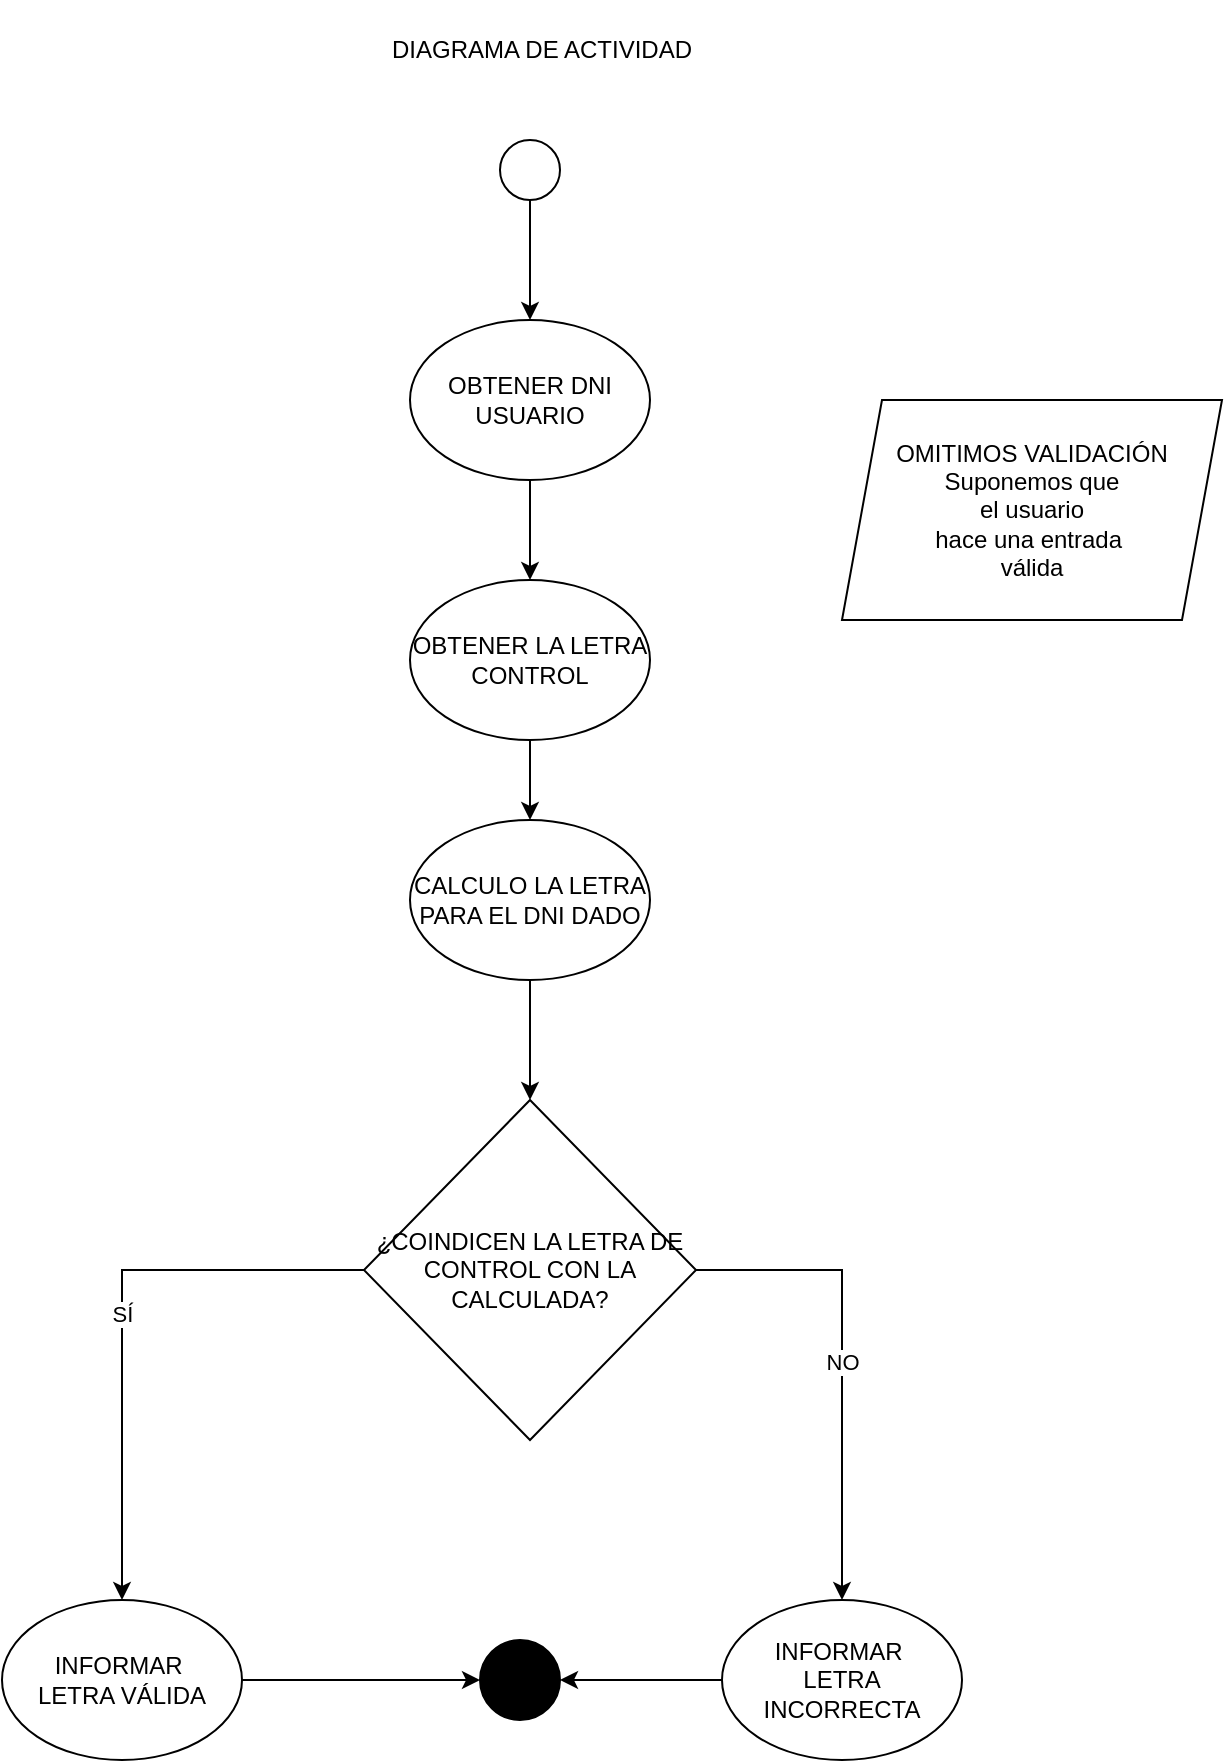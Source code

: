 <mxfile version="16.4.0" type="device"><diagram id="d-dn9UohlijyCE2PsHNc" name="Página-1"><mxGraphModel dx="786" dy="510" grid="1" gridSize="10" guides="1" tooltips="1" connect="1" arrows="1" fold="1" page="1" pageScale="1" pageWidth="827" pageHeight="1169" math="0" shadow="0"><root><mxCell id="0"/><mxCell id="1" parent="0"/><mxCell id="zDc0Pb6A2iyKU4sXhoqn-1" value="DIAGRAMA DE ACTIVIDAD" style="text;html=1;strokeColor=none;fillColor=none;align=center;verticalAlign=middle;whiteSpace=wrap;rounded=0;" vertex="1" parent="1"><mxGeometry x="310" y="60" width="220" height="50" as="geometry"/></mxCell><mxCell id="zDc0Pb6A2iyKU4sXhoqn-6" style="edgeStyle=orthogonalEdgeStyle;rounded=0;orthogonalLoop=1;jettySize=auto;html=1;" edge="1" parent="1" source="zDc0Pb6A2iyKU4sXhoqn-2" target="zDc0Pb6A2iyKU4sXhoqn-5"><mxGeometry relative="1" as="geometry"/></mxCell><mxCell id="zDc0Pb6A2iyKU4sXhoqn-2" value="OBTENER DNI USUARIO" style="ellipse;whiteSpace=wrap;html=1;" vertex="1" parent="1"><mxGeometry x="354" y="220" width="120" height="80" as="geometry"/></mxCell><mxCell id="zDc0Pb6A2iyKU4sXhoqn-4" style="edgeStyle=orthogonalEdgeStyle;rounded=0;orthogonalLoop=1;jettySize=auto;html=1;entryX=0.5;entryY=0;entryDx=0;entryDy=0;" edge="1" parent="1" source="zDc0Pb6A2iyKU4sXhoqn-3" target="zDc0Pb6A2iyKU4sXhoqn-2"><mxGeometry relative="1" as="geometry"/></mxCell><mxCell id="zDc0Pb6A2iyKU4sXhoqn-3" value="" style="ellipse;whiteSpace=wrap;html=1;aspect=fixed;" vertex="1" parent="1"><mxGeometry x="399" y="130" width="30" height="30" as="geometry"/></mxCell><mxCell id="zDc0Pb6A2iyKU4sXhoqn-9" style="edgeStyle=orthogonalEdgeStyle;rounded=0;orthogonalLoop=1;jettySize=auto;html=1;exitX=0.5;exitY=1;exitDx=0;exitDy=0;entryX=0.5;entryY=0;entryDx=0;entryDy=0;" edge="1" parent="1" source="zDc0Pb6A2iyKU4sXhoqn-5" target="zDc0Pb6A2iyKU4sXhoqn-8"><mxGeometry relative="1" as="geometry"/></mxCell><mxCell id="zDc0Pb6A2iyKU4sXhoqn-5" value="OBTENER LA LETRA CONTROL" style="ellipse;whiteSpace=wrap;html=1;" vertex="1" parent="1"><mxGeometry x="354" y="350" width="120" height="80" as="geometry"/></mxCell><mxCell id="zDc0Pb6A2iyKU4sXhoqn-7" value="OMITIMOS VALIDACIÓN&lt;br&gt;Suponemos que&lt;br&gt;el usuario&lt;br&gt;hace una entrada&amp;nbsp;&lt;br&gt;válida" style="shape=parallelogram;perimeter=parallelogramPerimeter;whiteSpace=wrap;html=1;fixedSize=1;" vertex="1" parent="1"><mxGeometry x="570" y="260" width="190" height="110" as="geometry"/></mxCell><mxCell id="zDc0Pb6A2iyKU4sXhoqn-11" style="edgeStyle=orthogonalEdgeStyle;rounded=0;orthogonalLoop=1;jettySize=auto;html=1;entryX=0.5;entryY=0;entryDx=0;entryDy=0;" edge="1" parent="1" source="zDc0Pb6A2iyKU4sXhoqn-8" target="zDc0Pb6A2iyKU4sXhoqn-10"><mxGeometry relative="1" as="geometry"/></mxCell><mxCell id="zDc0Pb6A2iyKU4sXhoqn-8" value="CALCULO LA LETRA&lt;br&gt;PARA EL DNI DADO" style="ellipse;whiteSpace=wrap;html=1;" vertex="1" parent="1"><mxGeometry x="354" y="470" width="120" height="80" as="geometry"/></mxCell><mxCell id="zDc0Pb6A2iyKU4sXhoqn-13" value="SÍ" style="edgeStyle=orthogonalEdgeStyle;rounded=0;orthogonalLoop=1;jettySize=auto;html=1;" edge="1" parent="1" source="zDc0Pb6A2iyKU4sXhoqn-10" target="zDc0Pb6A2iyKU4sXhoqn-12"><mxGeometry relative="1" as="geometry"/></mxCell><mxCell id="zDc0Pb6A2iyKU4sXhoqn-15" value="NO" style="edgeStyle=orthogonalEdgeStyle;rounded=0;orthogonalLoop=1;jettySize=auto;html=1;entryX=0.5;entryY=0;entryDx=0;entryDy=0;" edge="1" parent="1" source="zDc0Pb6A2iyKU4sXhoqn-10" target="zDc0Pb6A2iyKU4sXhoqn-14"><mxGeometry relative="1" as="geometry"/></mxCell><mxCell id="zDc0Pb6A2iyKU4sXhoqn-10" value="¿COINDICEN LA LETRA DE CONTROL CON LA CALCULADA?" style="rhombus;whiteSpace=wrap;html=1;" vertex="1" parent="1"><mxGeometry x="331" y="610" width="166" height="170" as="geometry"/></mxCell><mxCell id="zDc0Pb6A2iyKU4sXhoqn-17" style="edgeStyle=orthogonalEdgeStyle;rounded=0;orthogonalLoop=1;jettySize=auto;html=1;entryX=0;entryY=0.5;entryDx=0;entryDy=0;" edge="1" parent="1" source="zDc0Pb6A2iyKU4sXhoqn-12" target="zDc0Pb6A2iyKU4sXhoqn-16"><mxGeometry relative="1" as="geometry"/></mxCell><mxCell id="zDc0Pb6A2iyKU4sXhoqn-12" value="INFORMAR&amp;nbsp;&lt;br&gt;LETRA VÁLIDA" style="ellipse;whiteSpace=wrap;html=1;" vertex="1" parent="1"><mxGeometry x="150" y="860" width="120" height="80" as="geometry"/></mxCell><mxCell id="zDc0Pb6A2iyKU4sXhoqn-18" style="edgeStyle=orthogonalEdgeStyle;rounded=0;orthogonalLoop=1;jettySize=auto;html=1;entryX=1;entryY=0.5;entryDx=0;entryDy=0;" edge="1" parent="1" source="zDc0Pb6A2iyKU4sXhoqn-14" target="zDc0Pb6A2iyKU4sXhoqn-16"><mxGeometry relative="1" as="geometry"/></mxCell><mxCell id="zDc0Pb6A2iyKU4sXhoqn-14" value="INFORMAR&amp;nbsp;&lt;br&gt;LETRA INCORRECTA" style="ellipse;whiteSpace=wrap;html=1;" vertex="1" parent="1"><mxGeometry x="510" y="860" width="120" height="80" as="geometry"/></mxCell><mxCell id="zDc0Pb6A2iyKU4sXhoqn-16" value="" style="ellipse;whiteSpace=wrap;html=1;aspect=fixed;fillColor=#000000;" vertex="1" parent="1"><mxGeometry x="389" y="880" width="40" height="40" as="geometry"/></mxCell></root></mxGraphModel></diagram></mxfile>